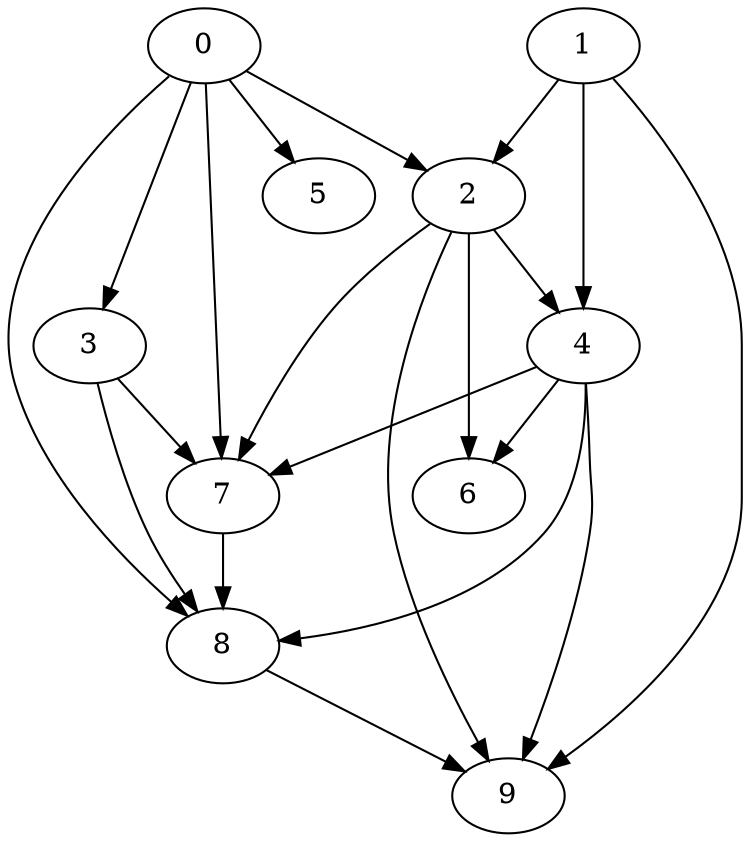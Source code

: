 digraph "Random_Nodes_10_Density_2.00_CCR_1.02_WeightType_Random_GB_Homogeneous-16" {
0 [Weight=12];
1 [Weight=10];
2 [Weight=21];
4 [Weight=14];
3 [Weight=8];
7 [Weight=8];
8 [Weight=8];
5 [Weight=17];
9 [Weight=14];
6 [Weight=12];
0 -> 8 [Weight=9];
8 -> 9 [Weight=6];
0 -> 2 [Weight=4];
1 -> 4 [Weight=9];
1 -> 2 [Weight=4];
4 -> 7 [Weight=6];
7 -> 8 [Weight=6];
2 -> 6 [Weight=5];
0 -> 3 [Weight=6];
2 -> 7 [Weight=8];
4 -> 6 [Weight=8];
2 -> 4 [Weight=7];
3 -> 8 [Weight=3];
0 -> 5 [Weight=5];
0 -> 7 [Weight=10];
1 -> 9 [Weight=9];
4 -> 8 [Weight=10];
3 -> 7 [Weight=7];
4 -> 9 [Weight=2];
2 -> 9 [Weight=2];
}
